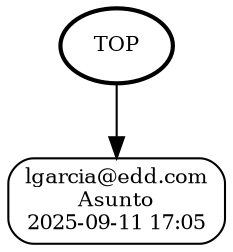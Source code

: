digraph Trash {
  rankdir=TB;
  node [shape=box, style=rounded, fontsize=10];
  top [label="TOP", shape=ellipse, style=bold];
  t1 [label="lgarcia@edd.com\nAsunto\n2025-09-11 17:05"];
  top -> t1;
}
